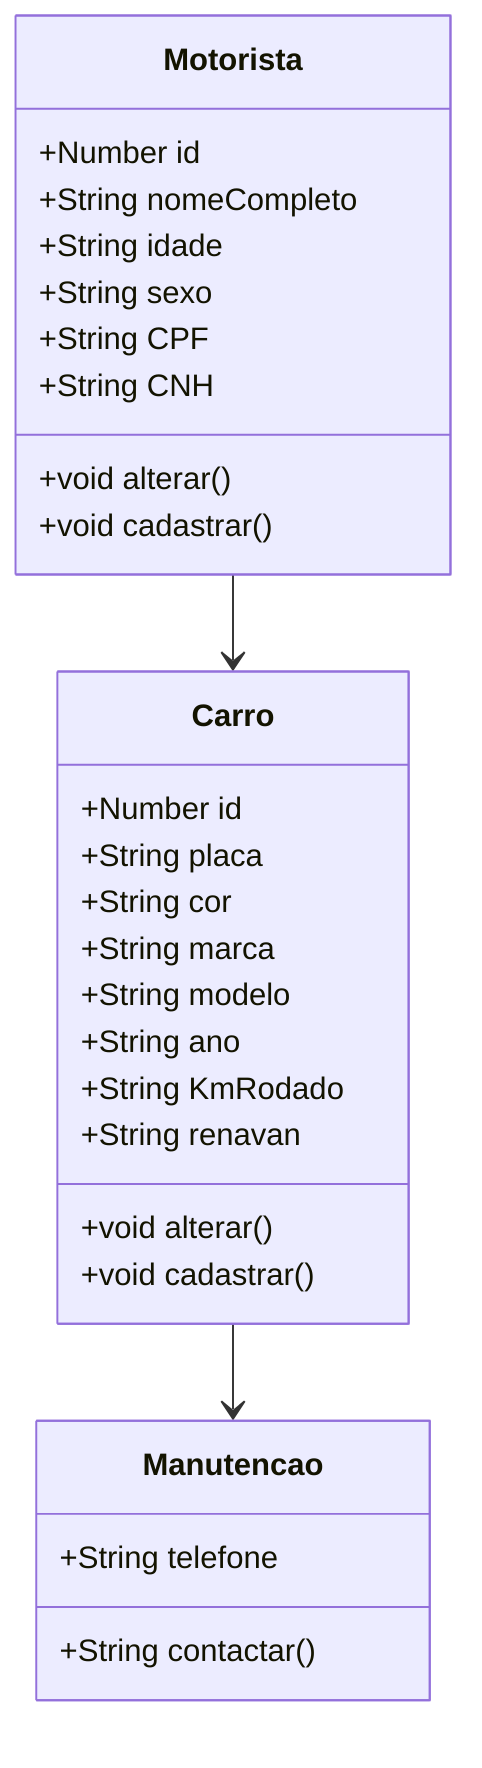classDiagram
    
    class Carro{
      +Number id
      +String placa
      +String cor
      +String marca
      +String modelo
      +String ano
      +String KmRodado
      +String renavan
      +void alterar()
      +void cadastrar()
    }

    class Motorista {
        +Number id
        +String nomeCompleto
        +String idade
        +String sexo
        +String CPF
        +String CNH
        +void alterar()
        +void cadastrar()
    }

    class Manutencao {
        +String telefone
        +String contactar()
    }

    Motorista --> Carro
    Carro --> Manutencao